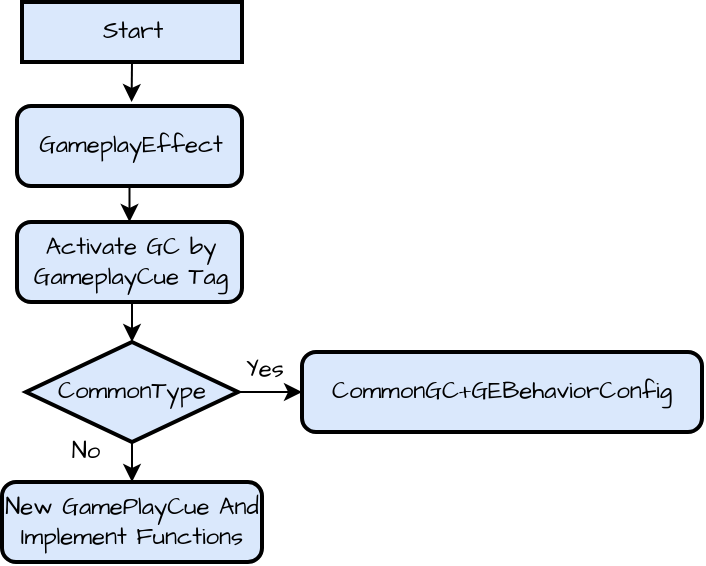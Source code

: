 <mxfile version="20.8.13" type="github">
  <diagram id="kgpKYQtTHZ0yAKxKKP6v" name="Page-1">
    <mxGraphModel dx="989" dy="488" grid="1" gridSize="10" guides="1" tooltips="1" connect="1" arrows="1" fold="1" page="1" pageScale="1" pageWidth="850" pageHeight="1100" math="0" shadow="0">
      <root>
        <mxCell id="0" />
        <mxCell id="1" parent="0" />
        <mxCell id="GYKTV-y5-hwn5-NRRvAT-9" style="edgeStyle=orthogonalEdgeStyle;rounded=0;sketch=0;hachureGap=4;jiggle=2;curveFitting=1;orthogonalLoop=1;jettySize=auto;html=1;exitX=0.5;exitY=1;exitDx=0;exitDy=0;fontFamily=Architects Daughter;fontSource=https%3A%2F%2Ffonts.googleapis.com%2Fcss%3Ffamily%3DArchitects%2BDaughter;fontSize=12;" edge="1" parent="1" source="GYKTV-y5-hwn5-NRRvAT-5">
          <mxGeometry relative="1" as="geometry">
            <mxPoint x="104.793" y="70" as="targetPoint" />
          </mxGeometry>
        </mxCell>
        <mxCell id="GYKTV-y5-hwn5-NRRvAT-5" value="Start" style="html=1;hachureGap=4;fontFamily=Architects Daughter;fontSource=https%3A%2F%2Ffonts.googleapis.com%2Fcss%3Ffamily%3DArchitects%2BDaughter;fontSize=12;fillColor=#dae8fc;strokeColor=#000000;strokeWidth=2;" vertex="1" parent="1">
          <mxGeometry x="50" y="20" width="110" height="30" as="geometry" />
        </mxCell>
        <mxCell id="GYKTV-y5-hwn5-NRRvAT-10" style="edgeStyle=orthogonalEdgeStyle;rounded=0;sketch=0;hachureGap=4;jiggle=2;curveFitting=1;orthogonalLoop=1;jettySize=auto;html=1;exitX=0.5;exitY=1;exitDx=0;exitDy=0;fontFamily=Architects Daughter;fontSource=https%3A%2F%2Ffonts.googleapis.com%2Fcss%3Ffamily%3DArchitects%2BDaughter;fontSize=12;entryX=0.5;entryY=0;entryDx=0;entryDy=0;" edge="1" parent="1" source="GYKTV-y5-hwn5-NRRvAT-8" target="GYKTV-y5-hwn5-NRRvAT-12">
          <mxGeometry relative="1" as="geometry">
            <mxPoint x="103.414" y="130" as="targetPoint" />
            <Array as="points" />
          </mxGeometry>
        </mxCell>
        <mxCell id="GYKTV-y5-hwn5-NRRvAT-8" value="GameplayEffect" style="rounded=1;whiteSpace=wrap;html=1;absoluteArcSize=1;arcSize=14;strokeWidth=2;sketch=0;hachureGap=4;jiggle=2;curveFitting=1;fontFamily=Architects Daughter;fontSource=https%3A%2F%2Ffonts.googleapis.com%2Fcss%3Ffamily%3DArchitects%2BDaughter;fontSize=12;fillColor=#dae8fc;strokeColor=#000000;" vertex="1" parent="1">
          <mxGeometry x="47.5" y="72" width="112.5" height="40" as="geometry" />
        </mxCell>
        <mxCell id="GYKTV-y5-hwn5-NRRvAT-15" style="edgeStyle=orthogonalEdgeStyle;rounded=0;sketch=0;hachureGap=4;jiggle=2;curveFitting=1;orthogonalLoop=1;jettySize=auto;html=1;exitX=0.5;exitY=1;exitDx=0;exitDy=0;entryX=0.5;entryY=0;entryDx=0;entryDy=0;entryPerimeter=0;fontFamily=Architects Daughter;fontSource=https%3A%2F%2Ffonts.googleapis.com%2Fcss%3Ffamily%3DArchitects%2BDaughter;fontSize=12;" edge="1" parent="1" source="GYKTV-y5-hwn5-NRRvAT-12" target="GYKTV-y5-hwn5-NRRvAT-14">
          <mxGeometry relative="1" as="geometry" />
        </mxCell>
        <mxCell id="GYKTV-y5-hwn5-NRRvAT-12" value="Activate GC by GameplayCue Tag" style="rounded=1;whiteSpace=wrap;html=1;absoluteArcSize=1;arcSize=14;strokeWidth=2;sketch=0;hachureGap=4;jiggle=2;curveFitting=1;fontFamily=Architects Daughter;fontSource=https%3A%2F%2Ffonts.googleapis.com%2Fcss%3Ffamily%3DArchitects%2BDaughter;fontSize=12;fillColor=#dae8fc;strokeColor=#000000;" vertex="1" parent="1">
          <mxGeometry x="47.5" y="130" width="112.5" height="40" as="geometry" />
        </mxCell>
        <mxCell id="GYKTV-y5-hwn5-NRRvAT-16" style="edgeStyle=orthogonalEdgeStyle;rounded=0;sketch=0;hachureGap=4;jiggle=2;curveFitting=1;orthogonalLoop=1;jettySize=auto;html=1;exitX=0.5;exitY=1;exitDx=0;exitDy=0;exitPerimeter=0;fontFamily=Architects Daughter;fontSource=https%3A%2F%2Ffonts.googleapis.com%2Fcss%3Ffamily%3DArchitects%2BDaughter;fontSize=12;" edge="1" parent="1" source="GYKTV-y5-hwn5-NRRvAT-14">
          <mxGeometry relative="1" as="geometry">
            <mxPoint x="105" y="260" as="targetPoint" />
          </mxGeometry>
        </mxCell>
        <mxCell id="GYKTV-y5-hwn5-NRRvAT-18" style="edgeStyle=orthogonalEdgeStyle;rounded=0;sketch=0;hachureGap=4;jiggle=2;curveFitting=1;orthogonalLoop=1;jettySize=auto;html=1;exitX=1;exitY=0.5;exitDx=0;exitDy=0;exitPerimeter=0;fontFamily=Architects Daughter;fontSource=https%3A%2F%2Ffonts.googleapis.com%2Fcss%3Ffamily%3DArchitects%2BDaughter;fontSize=12;" edge="1" parent="1" source="GYKTV-y5-hwn5-NRRvAT-14">
          <mxGeometry relative="1" as="geometry">
            <mxPoint x="190" y="214.759" as="targetPoint" />
          </mxGeometry>
        </mxCell>
        <mxCell id="GYKTV-y5-hwn5-NRRvAT-14" value="CommonType" style="strokeWidth=2;html=1;shape=mxgraph.flowchart.decision;whiteSpace=wrap;sketch=0;hachureGap=4;jiggle=2;curveFitting=1;fontFamily=Architects Daughter;fontSource=https%3A%2F%2Ffonts.googleapis.com%2Fcss%3Ffamily%3DArchitects%2BDaughter;fontSize=12;fillColor=#dae8fc;strokeColor=#000000;" vertex="1" parent="1">
          <mxGeometry x="52" y="190" width="106" height="50" as="geometry" />
        </mxCell>
        <mxCell id="GYKTV-y5-hwn5-NRRvAT-17" value="New GamePlayCue And Implement Functions" style="rounded=1;whiteSpace=wrap;html=1;absoluteArcSize=1;arcSize=14;strokeWidth=2;sketch=0;hachureGap=4;jiggle=2;curveFitting=1;fontFamily=Architects Daughter;fontSource=https%3A%2F%2Ffonts.googleapis.com%2Fcss%3Ffamily%3DArchitects%2BDaughter;fontSize=12;fillColor=#dae8fc;strokeColor=#000000;" vertex="1" parent="1">
          <mxGeometry x="40" y="260" width="130" height="40" as="geometry" />
        </mxCell>
        <mxCell id="GYKTV-y5-hwn5-NRRvAT-19" value="No" style="text;html=1;strokeColor=none;fillColor=none;align=center;verticalAlign=middle;whiteSpace=wrap;rounded=0;fontSize=12;fontFamily=Architects Daughter;" vertex="1" parent="1">
          <mxGeometry x="52" y="230" width="60" height="30" as="geometry" />
        </mxCell>
        <mxCell id="GYKTV-y5-hwn5-NRRvAT-21" value="&lt;div style=&quot;text-align: center;&quot;&gt;&lt;span style=&quot;background-color: initial;&quot;&gt;Yes&lt;/span&gt;&lt;/div&gt;" style="text;whiteSpace=wrap;html=1;fontSize=12;fontFamily=Architects Daughter;" vertex="1" parent="1">
          <mxGeometry x="160" y="190" width="50" height="40" as="geometry" />
        </mxCell>
        <mxCell id="GYKTV-y5-hwn5-NRRvAT-22" value="CommonGC+GEBehaviorConfig" style="rounded=1;whiteSpace=wrap;html=1;absoluteArcSize=1;arcSize=14;strokeWidth=2;sketch=0;hachureGap=4;jiggle=2;curveFitting=1;fontFamily=Architects Daughter;fontSource=https%3A%2F%2Ffonts.googleapis.com%2Fcss%3Ffamily%3DArchitects%2BDaughter;fontSize=12;fillColor=#dae8fc;strokeColor=#000000;" vertex="1" parent="1">
          <mxGeometry x="190" y="195" width="200" height="40" as="geometry" />
        </mxCell>
      </root>
    </mxGraphModel>
  </diagram>
</mxfile>
